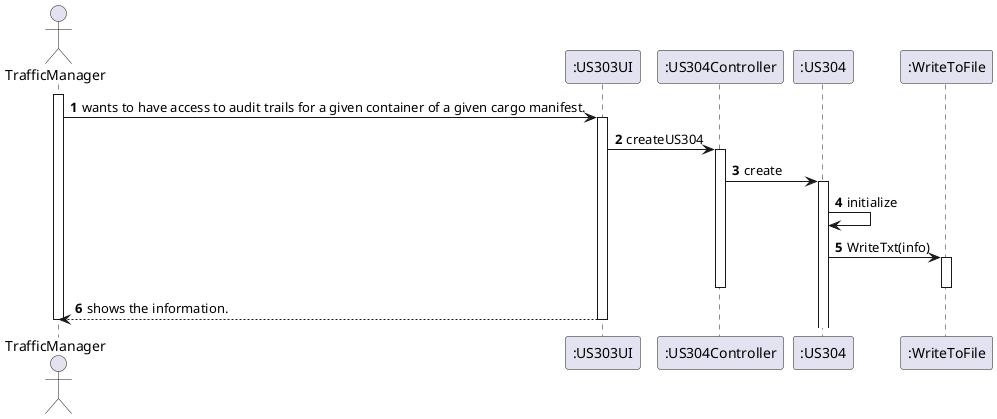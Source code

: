 @startuml
'https://plantuml.com/sequence-diagram

autonumber

actor "TrafficManager" as TM

participant ":US303UI" as SAUI
participant ":US304Controller" as SAC
participant ":US304" as US
participant ":WriteToFile" as WT



activate TM

TM -> SAUI:  wants to have access to audit trails for a given container of a given cargo manifest.

activate SAUI
SAUI -> SAC: createUS304
activate SAC

SAC -> US: create
activate US


US -> US:initialize
US -> WT: WriteTxt(info)
activate WT
deactivate WT


deactivate SAC
SAUI --> TM: shows the information.

deactivate SAUI
deactivate TM
@enduml
